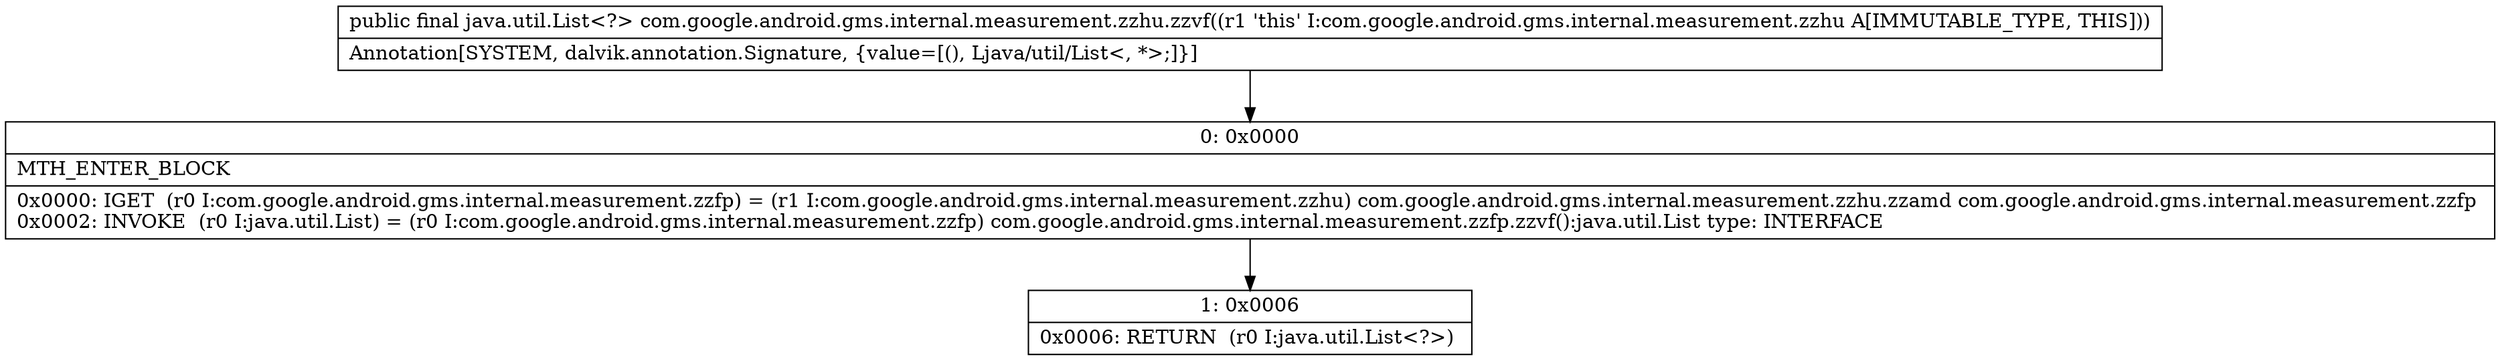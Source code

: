 digraph "CFG forcom.google.android.gms.internal.measurement.zzhu.zzvf()Ljava\/util\/List;" {
Node_0 [shape=record,label="{0\:\ 0x0000|MTH_ENTER_BLOCK\l|0x0000: IGET  (r0 I:com.google.android.gms.internal.measurement.zzfp) = (r1 I:com.google.android.gms.internal.measurement.zzhu) com.google.android.gms.internal.measurement.zzhu.zzamd com.google.android.gms.internal.measurement.zzfp \l0x0002: INVOKE  (r0 I:java.util.List) = (r0 I:com.google.android.gms.internal.measurement.zzfp) com.google.android.gms.internal.measurement.zzfp.zzvf():java.util.List type: INTERFACE \l}"];
Node_1 [shape=record,label="{1\:\ 0x0006|0x0006: RETURN  (r0 I:java.util.List\<?\>) \l}"];
MethodNode[shape=record,label="{public final java.util.List\<?\> com.google.android.gms.internal.measurement.zzhu.zzvf((r1 'this' I:com.google.android.gms.internal.measurement.zzhu A[IMMUTABLE_TYPE, THIS]))  | Annotation[SYSTEM, dalvik.annotation.Signature, \{value=[(), Ljava\/util\/List\<, *\>;]\}]\l}"];
MethodNode -> Node_0;
Node_0 -> Node_1;
}


